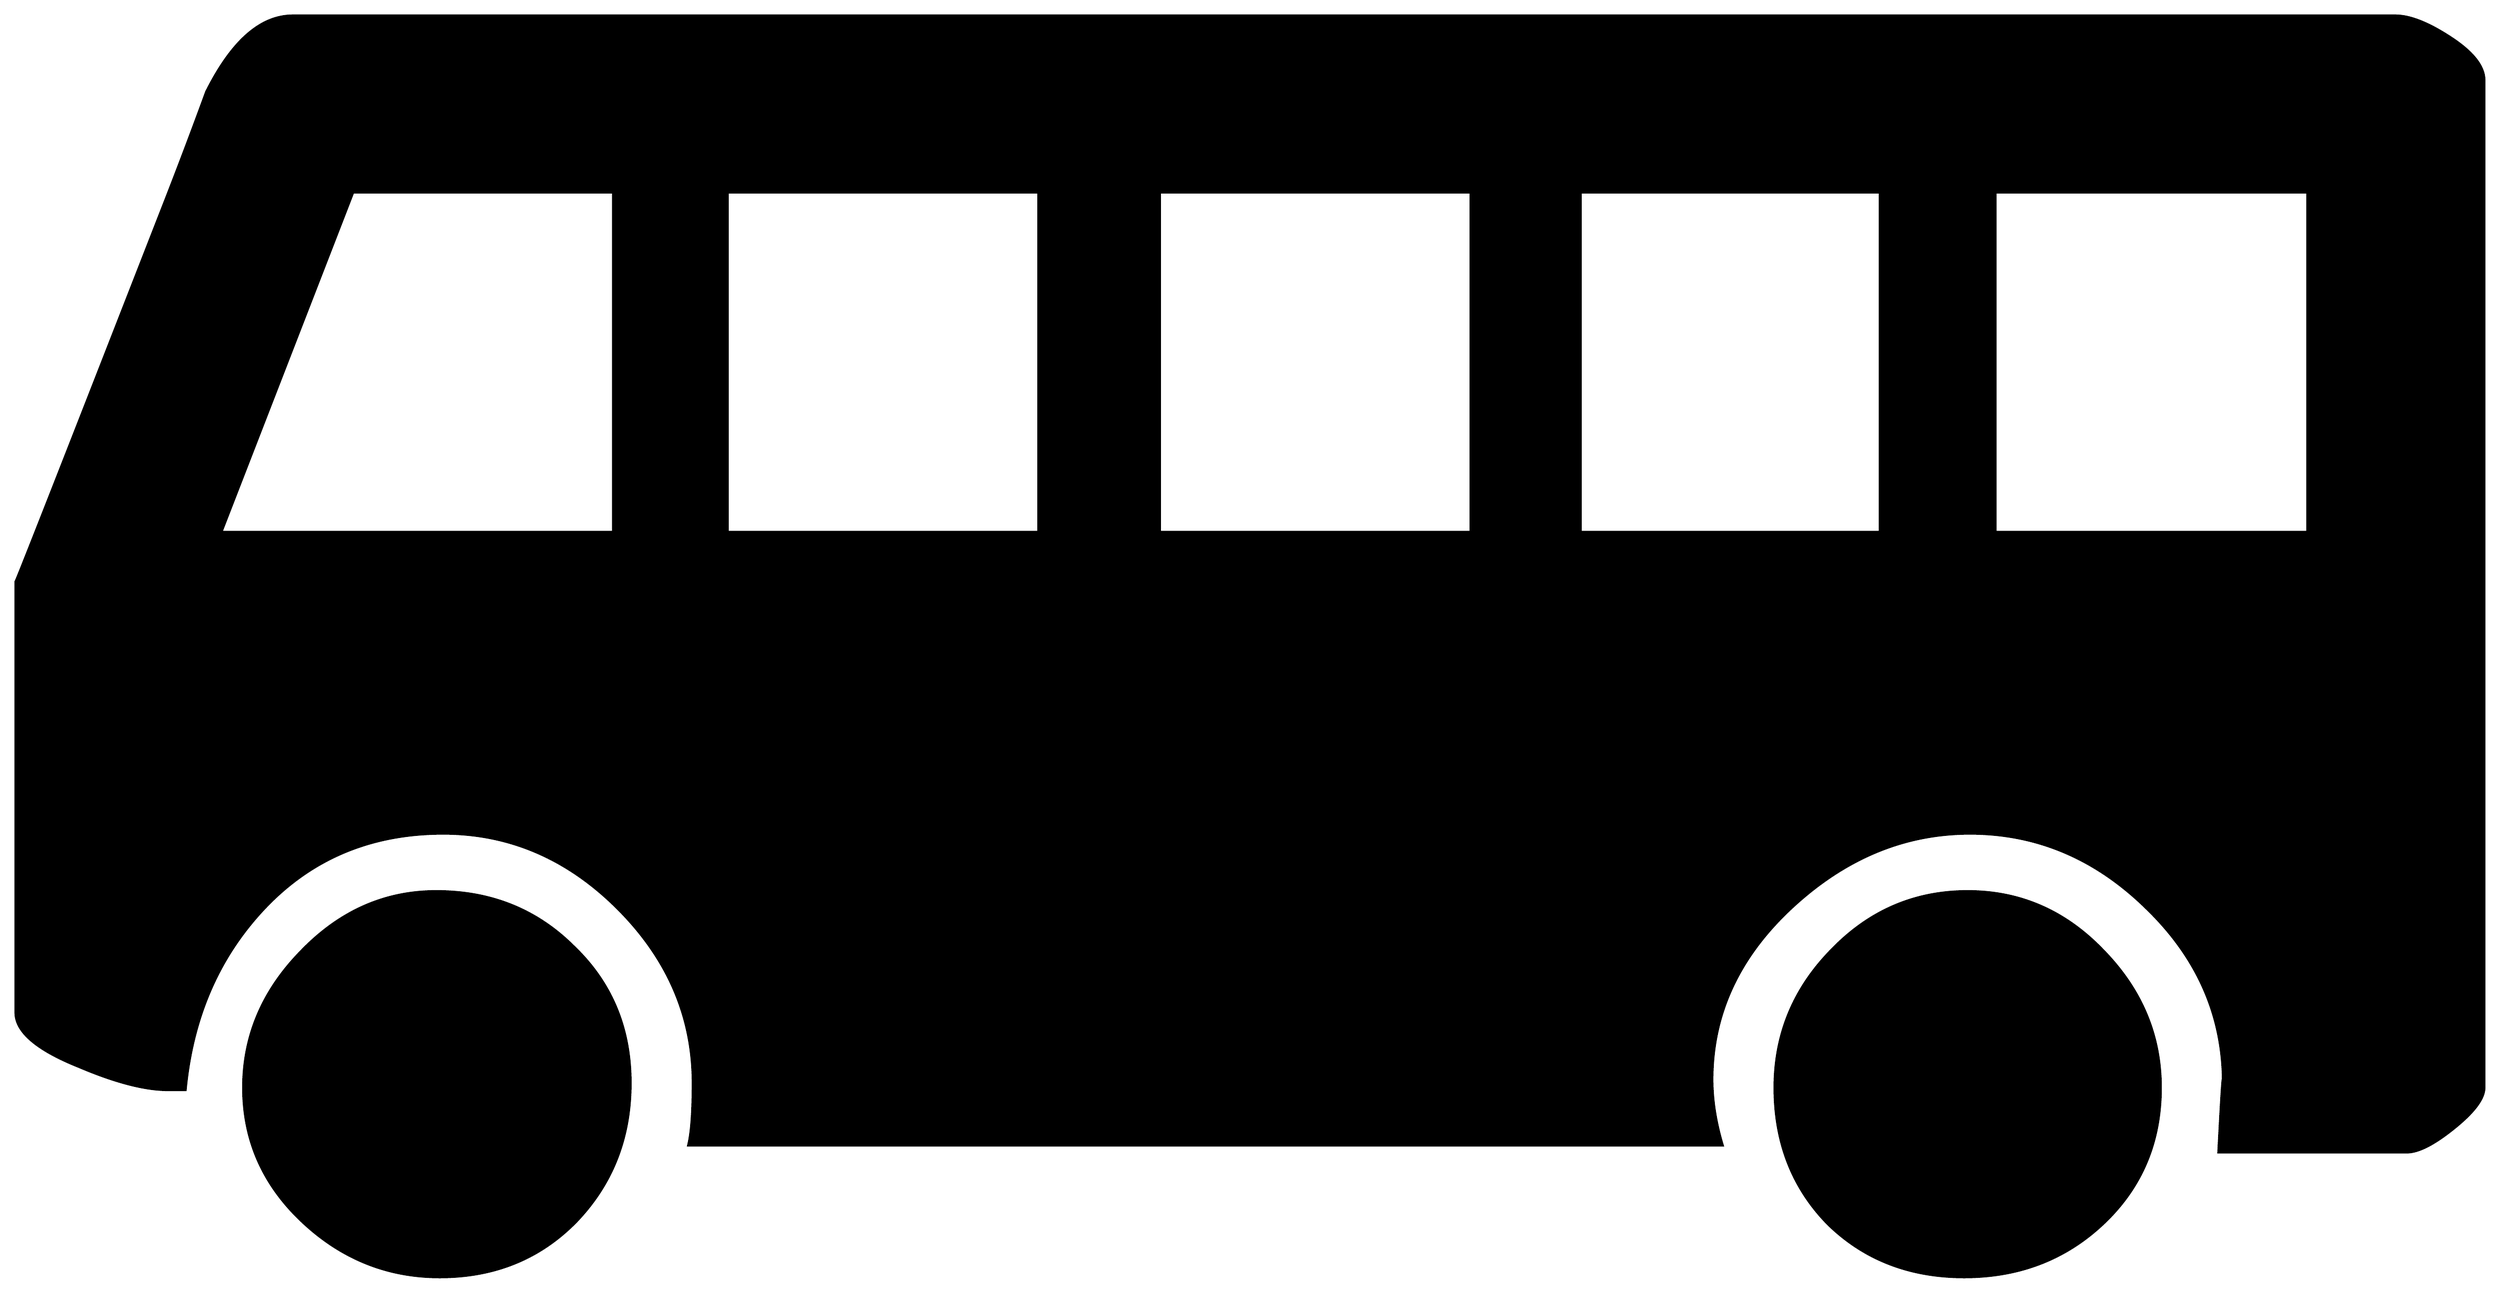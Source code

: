 


\begin{tikzpicture}[y=0.80pt, x=0.80pt, yscale=-1.0, xscale=1.0, inner sep=0pt, outer sep=0pt]
\begin{scope}[shift={(100.0,1670.0)},nonzero rule]
  \path[draw=.,fill=.,line width=1.600pt] (1938.0,-164.0) ..
    controls (1938.0,-116.667) and (1921.333,-77.333) ..
    (1888.0,-46.0) .. controls (1855.333,-15.333) and (1815.333,-0.0)
    .. (1768.0,0.0) .. controls (1720.667,0.0) and (1681.333,-15.333)
    .. (1650.0,-46.0) .. controls (1619.333,-77.333) and
    (1604.0,-116.667) .. (1604.0,-164.0) .. controls
    (1604.0,-210.0) and (1620.333,-249.667) .. (1653.0,-283.0) ..
    controls (1685.667,-317.0) and (1725.0,-334.0) ..
    (1771.0,-334.0) .. controls (1816.333,-334.0) and
    (1855.333,-317.0) .. (1888.0,-283.0) .. controls
    (1921.333,-249.0) and (1938.0,-209.333) .. (1938.0,-164.0) --
    cycle(2218.0,-164.0) .. controls (2218.0,-154.667) and
    (2209.333,-143.0) .. (2192.0,-129.0) .. controls
    (2174.667,-115.0) and (2161.0,-108.0) .. (2151.0,-108.0) --
    (1988.0,-108.0) .. controls (1990.667,-160.0) and
    (1992.0,-180.0) .. (1992.0,-168.0) .. controls
    (1992.0,-226.0) and (1970.0,-276.333) .. (1926.0,-319.0) ..
    controls (1882.0,-362.333) and (1831.0,-384.0) ..
    (1773.0,-384.0) .. controls (1716.333,-384.0) and
    (1665.0,-362.667) .. (1619.0,-320.0) .. controls
    (1573.0,-277.333) and (1550.0,-227.667) .. (1550.0,-171.0) ..
    controls (1550.0,-153.0) and (1553.0,-134.0) ..
    (1559.0,-114.0) -- (664.0,-114.0) .. controls (666.667,-124.667)
    and (668.0,-142.667) .. (668.0,-168.0) .. controls
    (668.0,-225.333) and (646.333,-275.667) .. (603.0,-319.0) ..
    controls (559.667,-362.333) and (509.333,-384.0) .. (452.0,-384.0)
    .. controls (390.0,-384.0) and (338.667,-362.667) ..
    (298.0,-320.0) .. controls (258.0,-278.0) and (235.0,-225.333)
    .. (229.0,-162.0) -- (214.0,-162.0) .. controls
    (194.0,-162.0) and (168.333,-168.667) .. (137.0,-182.0) ..
    controls (100.333,-196.667) and (82.0,-212.333) .. (82.0,-229.0)
    -- (82.0,-602.0) .. controls (82.0,-600.667) and
    (124.0,-707.667) .. (208.0,-923.0) .. controls (221.333,-957.0)
    and (234.333,-991.333) .. (247.0,-1026.0) .. controls
    (269.0,-1070.0) and (294.0,-1092.0) .. (322.0,-1092.0) --
    (2141.0,-1092.0) .. controls (2153.667,-1092.0) and
    (2169.667,-1085.667) .. (2189.0,-1073.0) .. controls
    (2208.333,-1060.333) and (2218.0,-1048.0) .. (2218.0,-1036.0) --
    (2218.0,-164.0) -- cycle(614.0,-168.0) .. controls
    (614.0,-120.667) and (598.333,-80.667) .. (567.0,-48.0) ..
    controls (535.667,-16.0) and (496.333,0.0) .. (449.0,0.0) ..
    controls (403.667,0.0) and (364.0,-16.0) .. (330.0,-48.0) ..
    controls (296.0,-80.0) and (279.0,-118.667) .. (279.0,-164.0)
    .. controls (279.0,-208.667) and (295.667,-248.0) ..
    (329.0,-282.0) .. controls (362.333,-316.667) and (401.333,-334.0)
    .. (446.0,-334.0) .. controls (493.333,-334.0) and
    (533.0,-318.0) .. (565.0,-286.0) .. controls (597.667,-254.667)
    and (614.0,-215.333) .. (614.0,-168.0) -- cycle(2065.0,-645.0)
    -- (2065.0,-939.0) -- (1795.0,-939.0) -- (1795.0,-645.0) --
    (2065.0,-645.0) -- cycle(1695.0,-645.0) -- (1695.0,-939.0)
    -- (1436.0,-939.0) -- (1436.0,-645.0) -- (1695.0,-645.0) --
    cycle(1341.0,-645.0) -- (1341.0,-939.0) -- (1072.0,-939.0)
    -- (1072.0,-645.0) -- (1341.0,-645.0) -- cycle(967.0,-645.0)
    -- (967.0,-939.0) -- (698.0,-939.0) -- (698.0,-645.0) --
    (967.0,-645.0) -- cycle(599.0,-645.0) -- (599.0,-939.0) --
    (374.0,-939.0) -- (260.0,-645.0) -- (599.0,-645.0) -- cycle;
\end{scope}

\end{tikzpicture}

